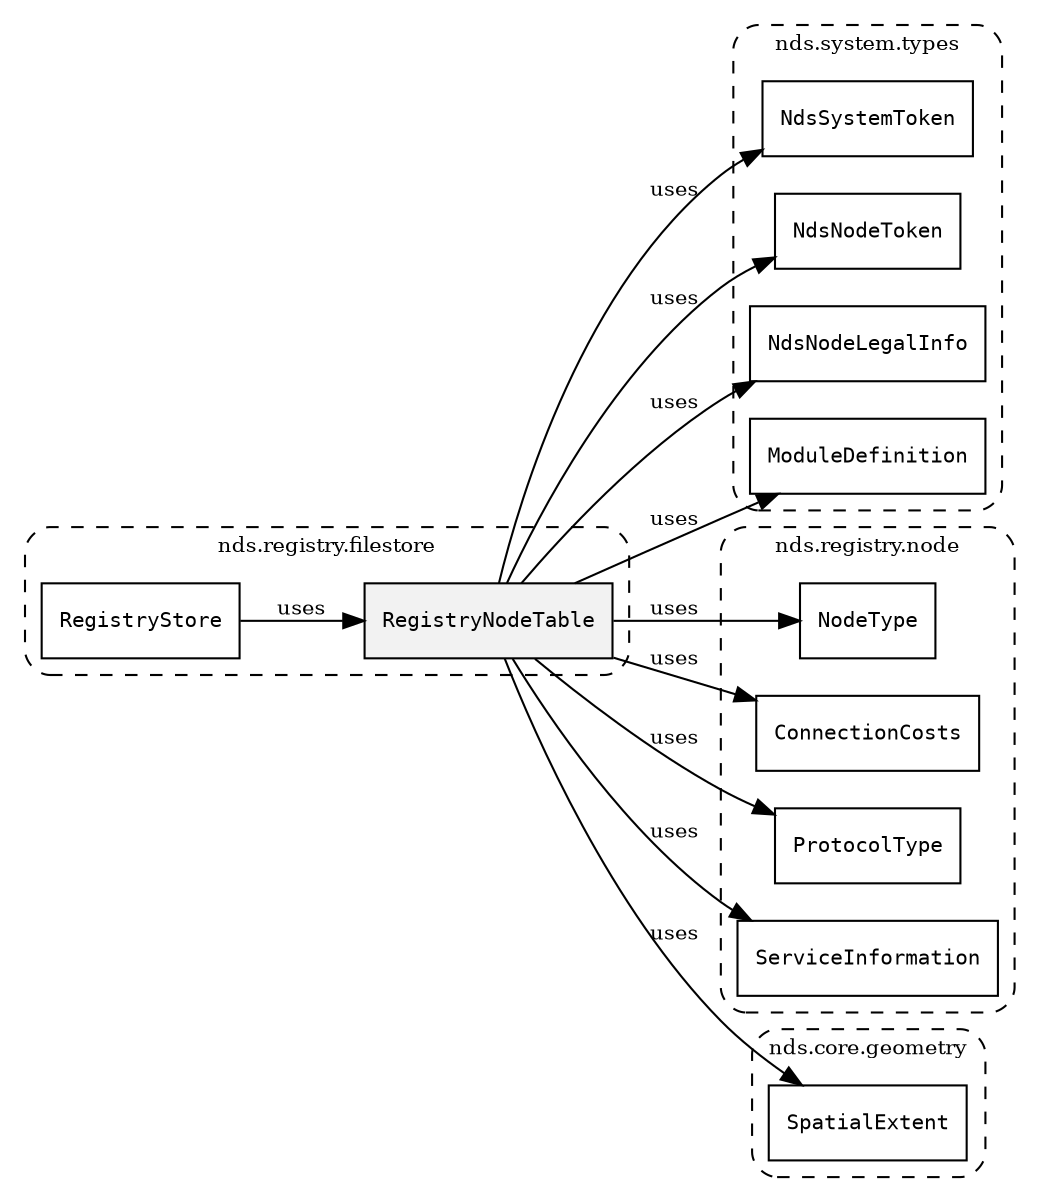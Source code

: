 /**
 * This dot file creates symbol collaboration diagram for RegistryNodeTable.
 */
digraph ZSERIO
{
    node [shape=box, fontsize=10];
    rankdir="LR";
    fontsize=10;
    tooltip="RegistryNodeTable collaboration diagram";

    subgraph "cluster_nds.registry.filestore"
    {
        style="dashed, rounded";
        label="nds.registry.filestore";
        tooltip="Package nds.registry.filestore";
        href="../../../content/packages/nds.registry.filestore.html#Package-nds-registry-filestore";
        target="_parent";

        "RegistryNodeTable" [style="filled", fillcolor="#0000000D", target="_parent", label=<<font face="monospace"><table align="center" border="0" cellspacing="0" cellpadding="0"><tr><td href="../../../content/packages/nds.registry.filestore.html#SqlTable-RegistryNodeTable" title="SqlTable defined in nds.registry.filestore">RegistryNodeTable</td></tr></table></font>>];
        "RegistryStore" [target="_parent", label=<<font face="monospace"><table align="center" border="0" cellspacing="0" cellpadding="0"><tr><td href="../../../content/packages/nds.registry.filestore.html#SqlDatabase-RegistryStore" title="SqlDatabase defined in nds.registry.filestore">RegistryStore</td></tr></table></font>>];
    }

    subgraph "cluster_nds.system.types"
    {
        style="dashed, rounded";
        label="nds.system.types";
        tooltip="Package nds.system.types";
        href="../../../content/packages/nds.system.types.html#Package-nds-system-types";
        target="_parent";

        "NdsSystemToken" [target="_parent", label=<<font face="monospace"><table align="center" border="0" cellspacing="0" cellpadding="0"><tr><td href="../../../content/packages/nds.system.types.html#Structure-NdsSystemToken" title="Structure defined in nds.system.types">NdsSystemToken</td></tr></table></font>>];
        "NdsNodeToken" [target="_parent", label=<<font face="monospace"><table align="center" border="0" cellspacing="0" cellpadding="0"><tr><td href="../../../content/packages/nds.system.types.html#Structure-NdsNodeToken" title="Structure defined in nds.system.types">NdsNodeToken</td></tr></table></font>>];
        "NdsNodeLegalInfo" [target="_parent", label=<<font face="monospace"><table align="center" border="0" cellspacing="0" cellpadding="0"><tr><td href="../../../content/packages/nds.system.types.html#Structure-NdsNodeLegalInfo" title="Structure defined in nds.system.types">NdsNodeLegalInfo</td></tr></table></font>>];
        "ModuleDefinition" [target="_parent", label=<<font face="monospace"><table align="center" border="0" cellspacing="0" cellpadding="0"><tr><td href="../../../content/packages/nds.system.types.html#Structure-ModuleDefinition" title="Structure defined in nds.system.types">ModuleDefinition</td></tr></table></font>>];
    }

    subgraph "cluster_nds.registry.node"
    {
        style="dashed, rounded";
        label="nds.registry.node";
        tooltip="Package nds.registry.node";
        href="../../../content/packages/nds.registry.node.html#Package-nds-registry-node";
        target="_parent";

        "NodeType" [target="_parent", label=<<font face="monospace"><table align="center" border="0" cellspacing="0" cellpadding="0"><tr><td href="../../../content/packages/nds.registry.node.html#Enum-NodeType" title="Enum defined in nds.registry.node">NodeType</td></tr></table></font>>];
        "ConnectionCosts" [target="_parent", label=<<font face="monospace"><table align="center" border="0" cellspacing="0" cellpadding="0"><tr><td href="../../../content/packages/nds.registry.node.html#Subtype-ConnectionCosts" title="Subtype defined in nds.registry.node">ConnectionCosts</td></tr></table></font>>];
        "ProtocolType" [target="_parent", label=<<font face="monospace"><table align="center" border="0" cellspacing="0" cellpadding="0"><tr><td href="../../../content/packages/nds.registry.node.html#Subtype-ProtocolType" title="Subtype defined in nds.registry.node">ProtocolType</td></tr></table></font>>];
        "ServiceInformation" [target="_parent", label=<<font face="monospace"><table align="center" border="0" cellspacing="0" cellpadding="0"><tr><td href="../../../content/packages/nds.registry.node.html#Structure-ServiceInformation" title="Structure defined in nds.registry.node">ServiceInformation</td></tr></table></font>>];
    }

    subgraph "cluster_nds.core.geometry"
    {
        style="dashed, rounded";
        label="nds.core.geometry";
        tooltip="Package nds.core.geometry";
        href="../../../content/packages/nds.core.geometry.html#Package-nds-core-geometry";
        target="_parent";

        "SpatialExtent" [target="_parent", label=<<font face="monospace"><table align="center" border="0" cellspacing="0" cellpadding="0"><tr><td href="../../../content/packages/nds.core.geometry.html#Structure-SpatialExtent" title="Structure defined in nds.core.geometry">SpatialExtent</td></tr></table></font>>];
    }

    "RegistryNodeTable" -> "NdsSystemToken" [label="uses", fontsize=10];
    "RegistryNodeTable" -> "NdsNodeToken" [label="uses", fontsize=10];
    "RegistryNodeTable" -> "NdsNodeLegalInfo" [label="uses", fontsize=10];
    "RegistryNodeTable" -> "NodeType" [label="uses", fontsize=10];
    "RegistryNodeTable" -> "ConnectionCosts" [label="uses", fontsize=10];
    "RegistryNodeTable" -> "SpatialExtent" [label="uses", fontsize=10];
    "RegistryNodeTable" -> "ProtocolType" [label="uses", fontsize=10];
    "RegistryNodeTable" -> "ServiceInformation" [label="uses", fontsize=10];
    "RegistryNodeTable" -> "ModuleDefinition" [label="uses", fontsize=10];
    "RegistryStore" -> "RegistryNodeTable" [label="uses", fontsize=10];
}
